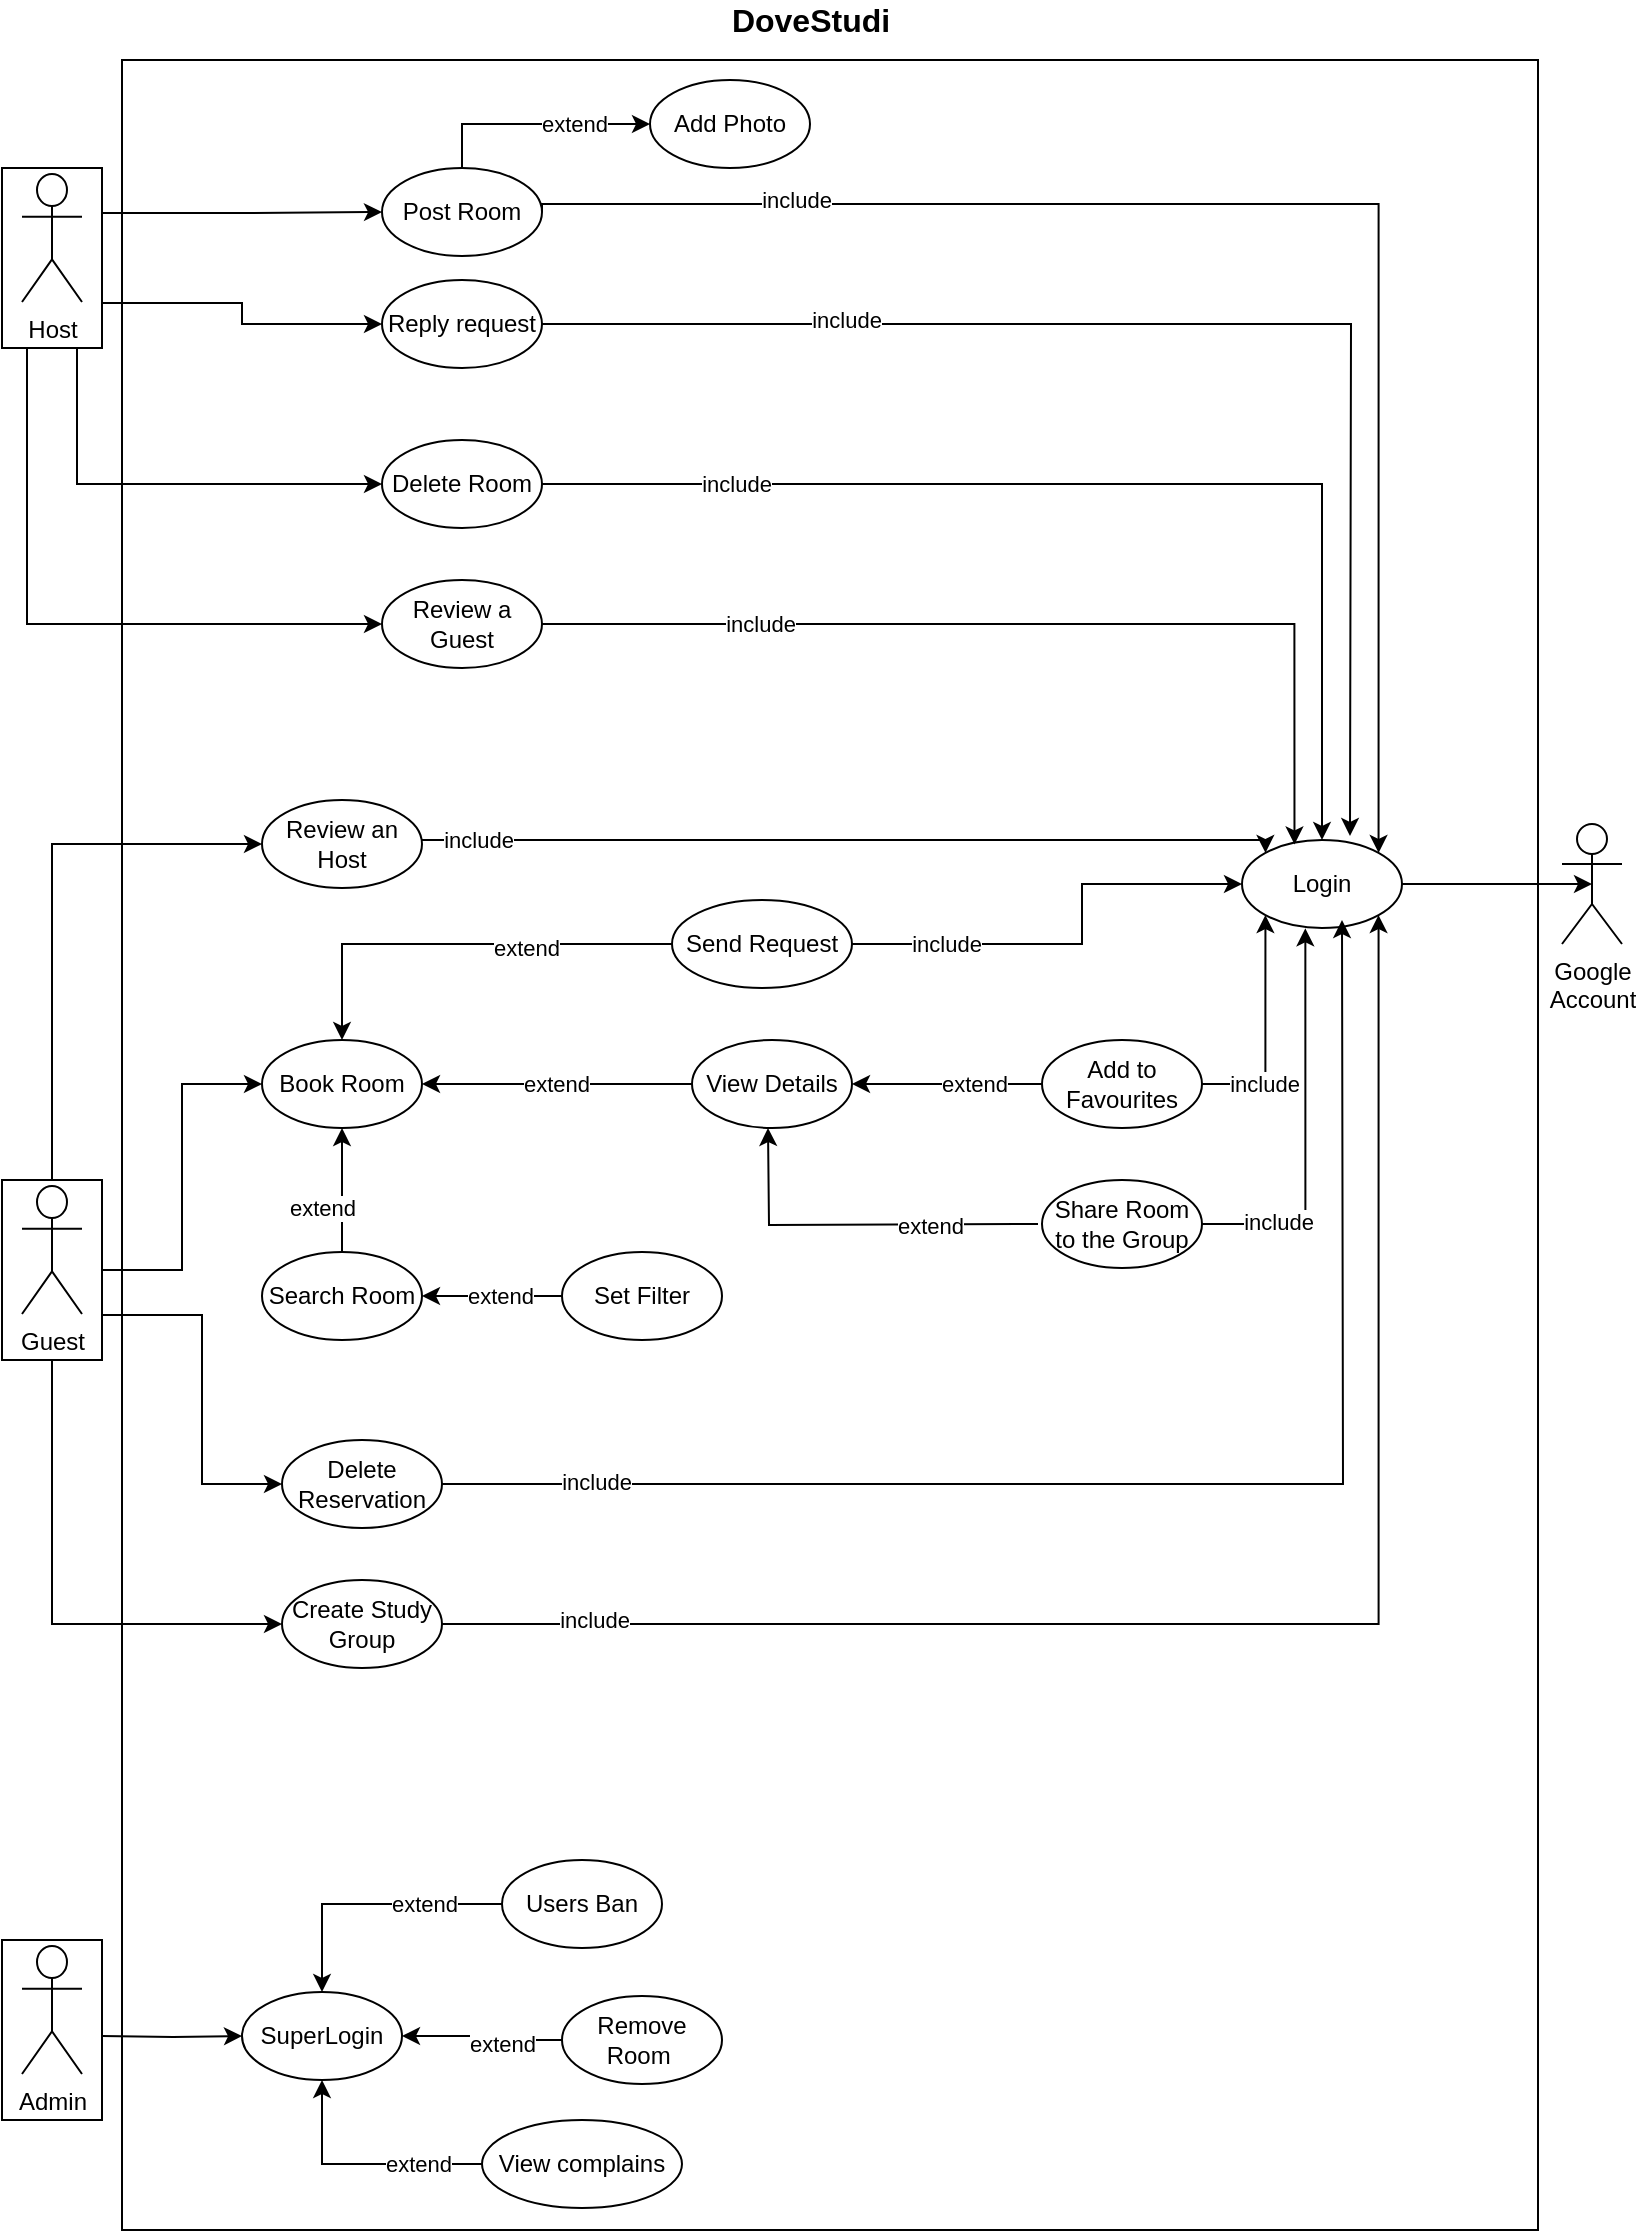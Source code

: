 <mxfile version="13.10.9" type="github">
  <diagram id="S6aOqGhqeq-BG47jcoKl" name="Page-1">
    <mxGraphModel dx="395" dy="223" grid="1" gridSize="10" guides="1" tooltips="1" connect="1" arrows="1" fold="1" page="1" pageScale="1" pageWidth="827" pageHeight="1169" math="0" shadow="0">
      <root>
        <mxCell id="0" />
        <mxCell id="1" parent="0" />
        <mxCell id="Q2K4f21obNatQnWwm_q--11" value="" style="rounded=0;whiteSpace=wrap;html=1;" parent="1" vertex="1">
          <mxGeometry x="70" y="40" width="708" height="1085" as="geometry" />
        </mxCell>
        <mxCell id="Q2K4f21obNatQnWwm_q--146" style="edgeStyle=orthogonalEdgeStyle;rounded=0;orthogonalLoop=1;jettySize=auto;html=1;entryX=0;entryY=0.5;entryDx=0;entryDy=0;exitX=0.75;exitY=0;exitDx=0;exitDy=0;" parent="1" source="RNQDR2XtsP2G8HtWaNHG-30" target="Q2K4f21obNatQnWwm_q--143" edge="1">
          <mxGeometry relative="1" as="geometry">
            <mxPoint x="80" y="150" as="sourcePoint" />
          </mxGeometry>
        </mxCell>
        <mxCell id="oppchM2e3aYntKxN--DW-1" style="edgeStyle=orthogonalEdgeStyle;rounded=0;orthogonalLoop=1;jettySize=auto;html=1;entryX=0;entryY=0.5;entryDx=0;entryDy=0;exitX=0;exitY=0.5;exitDx=0;exitDy=0;" parent="1" source="RNQDR2XtsP2G8HtWaNHG-14" target="Q2K4f21obNatQnWwm_q--95" edge="1">
          <mxGeometry relative="1" as="geometry">
            <mxPoint x="37" y="590" as="sourcePoint" />
            <Array as="points">
              <mxPoint x="35" y="432" />
            </Array>
          </mxGeometry>
        </mxCell>
        <mxCell id="suOXrTceFCORH5XAzuAw-3" style="edgeStyle=orthogonalEdgeStyle;rounded=0;orthogonalLoop=1;jettySize=auto;html=1;entryX=0;entryY=0.5;entryDx=0;entryDy=0;exitX=0.5;exitY=0;exitDx=0;exitDy=0;" parent="1" source="RNQDR2XtsP2G8HtWaNHG-14" target="suOXrTceFCORH5XAzuAw-1" edge="1">
          <mxGeometry relative="1" as="geometry">
            <mxPoint x="80" y="531" as="sourcePoint" />
          </mxGeometry>
        </mxCell>
        <mxCell id="suOXrTceFCORH5XAzuAw-4" style="edgeStyle=orthogonalEdgeStyle;rounded=0;orthogonalLoop=1;jettySize=auto;html=1;entryX=0;entryY=0.5;entryDx=0;entryDy=0;exitX=1;exitY=0.5;exitDx=0;exitDy=0;" parent="1" source="RNQDR2XtsP2G8HtWaNHG-14" target="suOXrTceFCORH5XAzuAw-2" edge="1">
          <mxGeometry relative="1" as="geometry">
            <Array as="points">
              <mxPoint x="35" y="822" />
            </Array>
            <mxPoint x="60" y="760" as="sourcePoint" />
          </mxGeometry>
        </mxCell>
        <mxCell id="suOXrTceFCORH5XAzuAw-35" style="edgeStyle=orthogonalEdgeStyle;rounded=0;orthogonalLoop=1;jettySize=auto;html=1;entryX=0;entryY=0.5;entryDx=0;entryDy=0;exitX=0.75;exitY=0;exitDx=0;exitDy=0;" parent="1" source="RNQDR2XtsP2G8HtWaNHG-14" target="suOXrTceFCORH5XAzuAw-29" edge="1">
          <mxGeometry relative="1" as="geometry">
            <Array as="points">
              <mxPoint x="110" y="668" />
              <mxPoint x="110" y="752" />
            </Array>
            <mxPoint x="60" y="542" as="sourcePoint" />
          </mxGeometry>
        </mxCell>
        <mxCell id="Q2K4f21obNatQnWwm_q--5" value="Google&lt;br&gt;Account" style="shape=umlActor;verticalLabelPosition=bottom;verticalAlign=top;html=1;outlineConnect=0;" parent="1" vertex="1">
          <mxGeometry x="790" y="422" width="30" height="60" as="geometry" />
        </mxCell>
        <mxCell id="Q2K4f21obNatQnWwm_q--25" style="edgeStyle=orthogonalEdgeStyle;rounded=0;orthogonalLoop=1;jettySize=auto;html=1;entryX=0;entryY=0.5;entryDx=0;entryDy=0;exitX=0.5;exitY=0;exitDx=0;exitDy=0;" parent="1" target="Q2K4f21obNatQnWwm_q--24" edge="1">
          <mxGeometry relative="1" as="geometry">
            <mxPoint x="60" y="1028" as="sourcePoint" />
          </mxGeometry>
        </mxCell>
        <mxCell id="Q2K4f21obNatQnWwm_q--24" value="SuperLogin" style="ellipse;whiteSpace=wrap;html=1;" parent="1" vertex="1">
          <mxGeometry x="130" y="1006" width="80" height="44" as="geometry" />
        </mxCell>
        <mxCell id="Q2K4f21obNatQnWwm_q--91" style="edgeStyle=orthogonalEdgeStyle;rounded=0;orthogonalLoop=1;jettySize=auto;html=1;exitX=1;exitY=0.5;exitDx=0;exitDy=0;entryX=0.5;entryY=0.5;entryDx=0;entryDy=0;entryPerimeter=0;" parent="1" source="Q2K4f21obNatQnWwm_q--26" target="Q2K4f21obNatQnWwm_q--5" edge="1">
          <mxGeometry relative="1" as="geometry" />
        </mxCell>
        <mxCell id="Q2K4f21obNatQnWwm_q--26" value="Login" style="ellipse;whiteSpace=wrap;html=1;" parent="1" vertex="1">
          <mxGeometry x="630" y="430" width="80" height="44" as="geometry" />
        </mxCell>
        <mxCell id="Q2K4f21obNatQnWwm_q--42" style="edgeStyle=orthogonalEdgeStyle;rounded=0;orthogonalLoop=1;jettySize=auto;html=1;exitX=0;exitY=0.5;exitDx=0;exitDy=0;" parent="1" source="Q2K4f21obNatQnWwm_q--27" target="Q2K4f21obNatQnWwm_q--24" edge="1">
          <mxGeometry relative="1" as="geometry" />
        </mxCell>
        <mxCell id="Q2K4f21obNatQnWwm_q--50" value="extend" style="edgeLabel;html=1;align=center;verticalAlign=middle;resizable=0;points=[];" parent="Q2K4f21obNatQnWwm_q--42" vertex="1" connectable="0">
          <mxGeometry y="-1" relative="1" as="geometry">
            <mxPoint x="28" y="1" as="offset" />
          </mxGeometry>
        </mxCell>
        <mxCell id="Q2K4f21obNatQnWwm_q--27" value="Users Ban" style="ellipse;whiteSpace=wrap;html=1;" parent="1" vertex="1">
          <mxGeometry x="260" y="940" width="80" height="44" as="geometry" />
        </mxCell>
        <mxCell id="Q2K4f21obNatQnWwm_q--39" style="edgeStyle=orthogonalEdgeStyle;rounded=0;orthogonalLoop=1;jettySize=auto;html=1;exitX=0;exitY=0.5;exitDx=0;exitDy=0;entryX=1;entryY=0.5;entryDx=0;entryDy=0;" parent="1" source="Q2K4f21obNatQnWwm_q--28" target="Q2K4f21obNatQnWwm_q--24" edge="1">
          <mxGeometry relative="1" as="geometry" />
        </mxCell>
        <mxCell id="Q2K4f21obNatQnWwm_q--51" value="extend" style="edgeLabel;html=1;align=center;verticalAlign=middle;resizable=0;points=[];" parent="Q2K4f21obNatQnWwm_q--39" vertex="1" connectable="0">
          <mxGeometry x="-0.26" y="2" relative="1" as="geometry">
            <mxPoint as="offset" />
          </mxGeometry>
        </mxCell>
        <mxCell id="Q2K4f21obNatQnWwm_q--28" value="Remove Room&amp;nbsp;" style="ellipse;whiteSpace=wrap;html=1;" parent="1" vertex="1">
          <mxGeometry x="290" y="1008" width="80" height="44" as="geometry" />
        </mxCell>
        <mxCell id="Q2K4f21obNatQnWwm_q--40" style="edgeStyle=orthogonalEdgeStyle;rounded=0;orthogonalLoop=1;jettySize=auto;html=1;exitX=0;exitY=0.5;exitDx=0;exitDy=0;entryX=0.5;entryY=1;entryDx=0;entryDy=0;" parent="1" source="Q2K4f21obNatQnWwm_q--29" target="Q2K4f21obNatQnWwm_q--24" edge="1">
          <mxGeometry relative="1" as="geometry" />
        </mxCell>
        <mxCell id="Q2K4f21obNatQnWwm_q--52" value="extend" style="edgeLabel;html=1;align=center;verticalAlign=middle;resizable=0;points=[];" parent="Q2K4f21obNatQnWwm_q--40" vertex="1" connectable="0">
          <mxGeometry x="-0.171" y="1" relative="1" as="geometry">
            <mxPoint x="18" y="-1" as="offset" />
          </mxGeometry>
        </mxCell>
        <mxCell id="Q2K4f21obNatQnWwm_q--29" value="View complains" style="ellipse;whiteSpace=wrap;html=1;" parent="1" vertex="1">
          <mxGeometry x="250" y="1070" width="100" height="44" as="geometry" />
        </mxCell>
        <mxCell id="suOXrTceFCORH5XAzuAw-21" style="edgeStyle=orthogonalEdgeStyle;rounded=0;orthogonalLoop=1;jettySize=auto;html=1;exitX=0.5;exitY=0;exitDx=0;exitDy=0;entryX=0.5;entryY=1;entryDx=0;entryDy=0;" parent="1" source="Q2K4f21obNatQnWwm_q--55" target="suOXrTceFCORH5XAzuAw-1" edge="1">
          <mxGeometry relative="1" as="geometry" />
        </mxCell>
        <mxCell id="suOXrTceFCORH5XAzuAw-22" value="extend" style="edgeLabel;html=1;align=center;verticalAlign=middle;resizable=0;points=[];" parent="suOXrTceFCORH5XAzuAw-21" vertex="1" connectable="0">
          <mxGeometry x="-0.248" relative="1" as="geometry">
            <mxPoint x="-10.17" y="1" as="offset" />
          </mxGeometry>
        </mxCell>
        <mxCell id="Q2K4f21obNatQnWwm_q--55" value="Search Room" style="ellipse;whiteSpace=wrap;html=1;" parent="1" vertex="1">
          <mxGeometry x="140" y="636" width="80" height="44" as="geometry" />
        </mxCell>
        <mxCell id="RNQDR2XtsP2G8HtWaNHG-4" value="" style="edgeStyle=orthogonalEdgeStyle;rounded=0;orthogonalLoop=1;jettySize=auto;html=1;" parent="1" source="Q2K4f21obNatQnWwm_q--59" target="Q2K4f21obNatQnWwm_q--55" edge="1">
          <mxGeometry relative="1" as="geometry" />
        </mxCell>
        <mxCell id="RNQDR2XtsP2G8HtWaNHG-11" value="extend" style="edgeLabel;html=1;align=center;verticalAlign=middle;resizable=0;points=[];" parent="RNQDR2XtsP2G8HtWaNHG-4" vertex="1" connectable="0">
          <mxGeometry x="-0.104" relative="1" as="geometry">
            <mxPoint as="offset" />
          </mxGeometry>
        </mxCell>
        <mxCell id="Q2K4f21obNatQnWwm_q--59" value="Set Filter" style="ellipse;whiteSpace=wrap;html=1;" parent="1" vertex="1">
          <mxGeometry x="290" y="636" width="80" height="44" as="geometry" />
        </mxCell>
        <mxCell id="suOXrTceFCORH5XAzuAw-43" style="edgeStyle=orthogonalEdgeStyle;rounded=0;orthogonalLoop=1;jettySize=auto;html=1;exitX=1;exitY=0.5;exitDx=0;exitDy=0;entryX=0.396;entryY=1.004;entryDx=0;entryDy=0;entryPerimeter=0;" parent="1" source="Q2K4f21obNatQnWwm_q--69" target="Q2K4f21obNatQnWwm_q--26" edge="1">
          <mxGeometry relative="1" as="geometry" />
        </mxCell>
        <mxCell id="suOXrTceFCORH5XAzuAw-45" value="include" style="edgeLabel;html=1;align=center;verticalAlign=middle;resizable=0;points=[];" parent="suOXrTceFCORH5XAzuAw-43" vertex="1" connectable="0">
          <mxGeometry x="-0.624" y="1" relative="1" as="geometry">
            <mxPoint as="offset" />
          </mxGeometry>
        </mxCell>
        <mxCell id="RNQDR2XtsP2G8HtWaNHG-8" style="edgeStyle=orthogonalEdgeStyle;rounded=0;orthogonalLoop=1;jettySize=auto;html=1;exitX=0;exitY=0.5;exitDx=0;exitDy=0;entryX=0.5;entryY=1;entryDx=0;entryDy=0;" parent="1" edge="1">
          <mxGeometry relative="1" as="geometry">
            <mxPoint x="528" y="622" as="sourcePoint" />
            <mxPoint x="393" y="574" as="targetPoint" />
          </mxGeometry>
        </mxCell>
        <mxCell id="RNQDR2XtsP2G8HtWaNHG-9" value="extend" style="edgeLabel;html=1;align=center;verticalAlign=middle;resizable=0;points=[];" parent="RNQDR2XtsP2G8HtWaNHG-8" vertex="1" connectable="0">
          <mxGeometry x="-0.41" y="1" relative="1" as="geometry">
            <mxPoint as="offset" />
          </mxGeometry>
        </mxCell>
        <mxCell id="Q2K4f21obNatQnWwm_q--69" value="Share Room&lt;br&gt;to the Group" style="ellipse;whiteSpace=wrap;html=1;" parent="1" vertex="1">
          <mxGeometry x="530" y="600" width="80" height="44" as="geometry" />
        </mxCell>
        <mxCell id="Q2K4f21obNatQnWwm_q--137" style="edgeStyle=orthogonalEdgeStyle;rounded=0;orthogonalLoop=1;jettySize=auto;html=1;exitX=1;exitY=0.5;exitDx=0;exitDy=0;entryX=0;entryY=1;entryDx=0;entryDy=0;" parent="1" source="Q2K4f21obNatQnWwm_q--76" target="Q2K4f21obNatQnWwm_q--26" edge="1">
          <mxGeometry relative="1" as="geometry">
            <Array as="points">
              <mxPoint x="642" y="552" />
            </Array>
          </mxGeometry>
        </mxCell>
        <mxCell id="Q2K4f21obNatQnWwm_q--138" value="include" style="edgeLabel;html=1;align=center;verticalAlign=middle;resizable=0;points=[];" parent="Q2K4f21obNatQnWwm_q--137" vertex="1" connectable="0">
          <mxGeometry x="-0.27" y="1" relative="1" as="geometry">
            <mxPoint y="11" as="offset" />
          </mxGeometry>
        </mxCell>
        <mxCell id="RNQDR2XtsP2G8HtWaNHG-7" style="edgeStyle=orthogonalEdgeStyle;rounded=0;orthogonalLoop=1;jettySize=auto;html=1;exitX=0;exitY=0.5;exitDx=0;exitDy=0;entryX=1;entryY=0.5;entryDx=0;entryDy=0;" parent="1" source="Q2K4f21obNatQnWwm_q--76" target="Q2K4f21obNatQnWwm_q--97" edge="1">
          <mxGeometry relative="1" as="geometry" />
        </mxCell>
        <mxCell id="RNQDR2XtsP2G8HtWaNHG-10" value="extend" style="edgeLabel;html=1;align=center;verticalAlign=middle;resizable=0;points=[];" parent="RNQDR2XtsP2G8HtWaNHG-7" vertex="1" connectable="0">
          <mxGeometry x="-0.284" relative="1" as="geometry">
            <mxPoint as="offset" />
          </mxGeometry>
        </mxCell>
        <mxCell id="Q2K4f21obNatQnWwm_q--76" value="Add to Favourites" style="ellipse;whiteSpace=wrap;html=1;" parent="1" vertex="1">
          <mxGeometry x="530" y="530" width="80" height="44" as="geometry" />
        </mxCell>
        <mxCell id="Q2K4f21obNatQnWwm_q--132" style="edgeStyle=orthogonalEdgeStyle;rounded=0;orthogonalLoop=1;jettySize=auto;html=1;exitX=1;exitY=0.5;exitDx=0;exitDy=0;entryX=0;entryY=0;entryDx=0;entryDy=0;" parent="1" source="Q2K4f21obNatQnWwm_q--95" target="Q2K4f21obNatQnWwm_q--26" edge="1">
          <mxGeometry relative="1" as="geometry">
            <Array as="points">
              <mxPoint x="180" y="432" />
              <mxPoint x="180" y="430" />
              <mxPoint x="642" y="430" />
            </Array>
          </mxGeometry>
        </mxCell>
        <mxCell id="Q2K4f21obNatQnWwm_q--133" value="include" style="edgeLabel;html=1;align=center;verticalAlign=middle;resizable=0;points=[];" parent="Q2K4f21obNatQnWwm_q--132" vertex="1" connectable="0">
          <mxGeometry x="-0.559" y="-4" relative="1" as="geometry">
            <mxPoint x="-3" y="-4" as="offset" />
          </mxGeometry>
        </mxCell>
        <mxCell id="Q2K4f21obNatQnWwm_q--95" value="Review an Host" style="ellipse;whiteSpace=wrap;html=1;" parent="1" vertex="1">
          <mxGeometry x="140" y="410" width="80" height="44" as="geometry" />
        </mxCell>
        <mxCell id="suOXrTceFCORH5XAzuAw-16" style="edgeStyle=orthogonalEdgeStyle;rounded=0;orthogonalLoop=1;jettySize=auto;html=1;exitX=0;exitY=0.5;exitDx=0;exitDy=0;entryX=1;entryY=0.5;entryDx=0;entryDy=0;" parent="1" source="Q2K4f21obNatQnWwm_q--97" target="suOXrTceFCORH5XAzuAw-1" edge="1">
          <mxGeometry relative="1" as="geometry">
            <Array as="points">
              <mxPoint x="360" y="552" />
            </Array>
          </mxGeometry>
        </mxCell>
        <mxCell id="suOXrTceFCORH5XAzuAw-19" value="extend" style="edgeLabel;html=1;align=center;verticalAlign=middle;resizable=0;points=[];" parent="suOXrTceFCORH5XAzuAw-16" vertex="1" connectable="0">
          <mxGeometry x="-0.179" relative="1" as="geometry">
            <mxPoint x="-18.33" as="offset" />
          </mxGeometry>
        </mxCell>
        <mxCell id="Q2K4f21obNatQnWwm_q--97" value="View Details" style="ellipse;whiteSpace=wrap;html=1;" parent="1" vertex="1">
          <mxGeometry x="355" y="530" width="80" height="44" as="geometry" />
        </mxCell>
        <mxCell id="A3zRzVIrhdaoTugr8JHT-1" style="edgeStyle=orthogonalEdgeStyle;rounded=0;orthogonalLoop=1;jettySize=auto;html=1;exitX=1;exitY=0.5;exitDx=0;exitDy=0;entryX=0;entryY=0.5;entryDx=0;entryDy=0;" parent="1" source="Q2K4f21obNatQnWwm_q--57" target="Q2K4f21obNatQnWwm_q--26" edge="1">
          <mxGeometry relative="1" as="geometry">
            <Array as="points">
              <mxPoint x="550" y="482" />
              <mxPoint x="550" y="452" />
            </Array>
          </mxGeometry>
        </mxCell>
        <mxCell id="A3zRzVIrhdaoTugr8JHT-2" value="include" style="edgeLabel;html=1;align=center;verticalAlign=middle;resizable=0;points=[];" parent="A3zRzVIrhdaoTugr8JHT-1" vertex="1" connectable="0">
          <mxGeometry x="-0.372" y="-3" relative="1" as="geometry">
            <mxPoint x="-23.79" y="-3" as="offset" />
          </mxGeometry>
        </mxCell>
        <mxCell id="suOXrTceFCORH5XAzuAw-14" style="edgeStyle=orthogonalEdgeStyle;rounded=0;orthogonalLoop=1;jettySize=auto;html=1;exitX=0;exitY=0.5;exitDx=0;exitDy=0;entryX=0.5;entryY=0;entryDx=0;entryDy=0;" parent="1" source="Q2K4f21obNatQnWwm_q--57" target="suOXrTceFCORH5XAzuAw-1" edge="1">
          <mxGeometry relative="1" as="geometry" />
        </mxCell>
        <mxCell id="suOXrTceFCORH5XAzuAw-15" value="extend" style="edgeLabel;html=1;align=center;verticalAlign=middle;resizable=0;points=[];" parent="suOXrTceFCORH5XAzuAw-14" vertex="1" connectable="0">
          <mxGeometry x="-0.308" y="2" relative="1" as="geometry">
            <mxPoint as="offset" />
          </mxGeometry>
        </mxCell>
        <mxCell id="Q2K4f21obNatQnWwm_q--57" value="Send Request" style="ellipse;whiteSpace=wrap;html=1;" parent="1" vertex="1">
          <mxGeometry x="345" y="460" width="90" height="44" as="geometry" />
        </mxCell>
        <mxCell id="Q2K4f21obNatQnWwm_q--144" style="edgeStyle=orthogonalEdgeStyle;rounded=0;orthogonalLoop=1;jettySize=auto;html=1;entryX=0;entryY=0.5;entryDx=0;entryDy=0;exitX=0.5;exitY=0;exitDx=0;exitDy=0;" parent="1" source="Q2K4f21obNatQnWwm_q--122" target="Q2K4f21obNatQnWwm_q--141" edge="1">
          <mxGeometry relative="1" as="geometry">
            <Array as="points">
              <mxPoint x="240" y="72" />
            </Array>
          </mxGeometry>
        </mxCell>
        <mxCell id="Q2K4f21obNatQnWwm_q--145" value="extend" style="edgeLabel;html=1;align=center;verticalAlign=middle;resizable=0;points=[];" parent="Q2K4f21obNatQnWwm_q--144" vertex="1" connectable="0">
          <mxGeometry x="-0.043" y="1" relative="1" as="geometry">
            <mxPoint x="22.7" y="0.95" as="offset" />
          </mxGeometry>
        </mxCell>
        <mxCell id="Q2K4f21obNatQnWwm_q--151" style="edgeStyle=orthogonalEdgeStyle;rounded=0;orthogonalLoop=1;jettySize=auto;html=1;exitX=1;exitY=0.5;exitDx=0;exitDy=0;entryX=1;entryY=0;entryDx=0;entryDy=0;" parent="1" source="Q2K4f21obNatQnWwm_q--122" target="Q2K4f21obNatQnWwm_q--26" edge="1">
          <mxGeometry relative="1" as="geometry">
            <Array as="points">
              <mxPoint x="699" y="112" />
            </Array>
          </mxGeometry>
        </mxCell>
        <mxCell id="Q2K4f21obNatQnWwm_q--153" value="include" style="edgeLabel;html=1;align=center;verticalAlign=middle;resizable=0;points=[];" parent="Q2K4f21obNatQnWwm_q--151" vertex="1" connectable="0">
          <mxGeometry x="-0.65" y="2" relative="1" as="geometry">
            <mxPoint as="offset" />
          </mxGeometry>
        </mxCell>
        <mxCell id="Q2K4f21obNatQnWwm_q--122" value="Post Room" style="ellipse;whiteSpace=wrap;html=1;" parent="1" vertex="1">
          <mxGeometry x="200" y="94" width="80" height="44" as="geometry" />
        </mxCell>
        <mxCell id="Q2K4f21obNatQnWwm_q--141" value="Add Photo" style="ellipse;whiteSpace=wrap;html=1;" parent="1" vertex="1">
          <mxGeometry x="334" y="50" width="80" height="44" as="geometry" />
        </mxCell>
        <mxCell id="Q2K4f21obNatQnWwm_q--152" style="edgeStyle=orthogonalEdgeStyle;rounded=0;orthogonalLoop=1;jettySize=auto;html=1;exitX=1;exitY=0.5;exitDx=0;exitDy=0;" parent="1" source="Q2K4f21obNatQnWwm_q--143" edge="1">
          <mxGeometry relative="1" as="geometry">
            <mxPoint x="684" y="428" as="targetPoint" />
          </mxGeometry>
        </mxCell>
        <mxCell id="Q2K4f21obNatQnWwm_q--154" value="include" style="edgeLabel;html=1;align=center;verticalAlign=middle;resizable=0;points=[];" parent="Q2K4f21obNatQnWwm_q--152" vertex="1" connectable="0">
          <mxGeometry x="-0.542" y="2" relative="1" as="geometry">
            <mxPoint as="offset" />
          </mxGeometry>
        </mxCell>
        <mxCell id="Q2K4f21obNatQnWwm_q--143" value="Reply request" style="ellipse;whiteSpace=wrap;html=1;" parent="1" vertex="1">
          <mxGeometry x="200" y="150" width="80" height="44" as="geometry" />
        </mxCell>
        <mxCell id="A3zRzVIrhdaoTugr8JHT-3" value="&lt;font style=&quot;font-size: 16px&quot;&gt;&lt;b&gt;DoveStudi&lt;/b&gt;&lt;/font&gt;" style="text;html=1;align=center;verticalAlign=middle;resizable=0;points=[];autosize=1;" parent="1" vertex="1">
          <mxGeometry x="369" y="10" width="90" height="20" as="geometry" />
        </mxCell>
        <mxCell id="oppchM2e3aYntKxN--DW-3" style="edgeStyle=orthogonalEdgeStyle;rounded=0;orthogonalLoop=1;jettySize=auto;html=1;exitX=1;exitY=0.5;exitDx=0;exitDy=0;entryX=0.328;entryY=0.05;entryDx=0;entryDy=0;entryPerimeter=0;" parent="1" source="oppchM2e3aYntKxN--DW-2" target="Q2K4f21obNatQnWwm_q--26" edge="1">
          <mxGeometry relative="1" as="geometry" />
        </mxCell>
        <mxCell id="oppchM2e3aYntKxN--DW-4" value="include" style="edgeLabel;html=1;align=center;verticalAlign=middle;resizable=0;points=[];" parent="oppchM2e3aYntKxN--DW-3" vertex="1" connectable="0">
          <mxGeometry x="-0.552" y="-2" relative="1" as="geometry">
            <mxPoint y="-2" as="offset" />
          </mxGeometry>
        </mxCell>
        <mxCell id="oppchM2e3aYntKxN--DW-2" value="Review a Guest" style="ellipse;whiteSpace=wrap;html=1;" parent="1" vertex="1">
          <mxGeometry x="200" y="300" width="80" height="44" as="geometry" />
        </mxCell>
        <mxCell id="suOXrTceFCORH5XAzuAw-1" value="Book Room" style="ellipse;whiteSpace=wrap;html=1;" parent="1" vertex="1">
          <mxGeometry x="140" y="530" width="80" height="44" as="geometry" />
        </mxCell>
        <mxCell id="suOXrTceFCORH5XAzuAw-40" style="edgeStyle=orthogonalEdgeStyle;rounded=0;orthogonalLoop=1;jettySize=auto;html=1;exitX=1;exitY=0.5;exitDx=0;exitDy=0;entryX=1;entryY=1;entryDx=0;entryDy=0;" parent="1" source="suOXrTceFCORH5XAzuAw-2" target="Q2K4f21obNatQnWwm_q--26" edge="1">
          <mxGeometry relative="1" as="geometry" />
        </mxCell>
        <mxCell id="suOXrTceFCORH5XAzuAw-41" value="include" style="edgeLabel;html=1;align=center;verticalAlign=middle;resizable=0;points=[];" parent="suOXrTceFCORH5XAzuAw-40" vertex="1" connectable="0">
          <mxGeometry x="-0.816" y="2" relative="1" as="geometry">
            <mxPoint as="offset" />
          </mxGeometry>
        </mxCell>
        <mxCell id="suOXrTceFCORH5XAzuAw-2" value="Create Study&lt;br&gt;Group" style="ellipse;whiteSpace=wrap;html=1;" parent="1" vertex="1">
          <mxGeometry x="150" y="800" width="80" height="44" as="geometry" />
        </mxCell>
        <mxCell id="suOXrTceFCORH5XAzuAw-36" style="edgeStyle=orthogonalEdgeStyle;rounded=0;orthogonalLoop=1;jettySize=auto;html=1;exitX=1;exitY=0.5;exitDx=0;exitDy=0;" parent="1" source="suOXrTceFCORH5XAzuAw-29" edge="1">
          <mxGeometry relative="1" as="geometry">
            <mxPoint x="680" y="470" as="targetPoint" />
          </mxGeometry>
        </mxCell>
        <mxCell id="suOXrTceFCORH5XAzuAw-37" value="include" style="edgeLabel;html=1;align=center;verticalAlign=middle;resizable=0;points=[];" parent="suOXrTceFCORH5XAzuAw-36" vertex="1" connectable="0">
          <mxGeometry x="-0.79" y="1" relative="1" as="geometry">
            <mxPoint as="offset" />
          </mxGeometry>
        </mxCell>
        <mxCell id="suOXrTceFCORH5XAzuAw-29" value="Delete Reservation" style="ellipse;whiteSpace=wrap;html=1;" parent="1" vertex="1">
          <mxGeometry x="150" y="730" width="80" height="44" as="geometry" />
        </mxCell>
        <mxCell id="suOXrTceFCORH5XAzuAw-31" style="edgeStyle=orthogonalEdgeStyle;rounded=0;orthogonalLoop=1;jettySize=auto;html=1;exitX=1;exitY=0.5;exitDx=0;exitDy=0;entryX=0.5;entryY=0;entryDx=0;entryDy=0;" parent="1" source="suOXrTceFCORH5XAzuAw-30" target="Q2K4f21obNatQnWwm_q--26" edge="1">
          <mxGeometry relative="1" as="geometry" />
        </mxCell>
        <mxCell id="suOXrTceFCORH5XAzuAw-32" value="include" style="edgeLabel;html=1;align=center;verticalAlign=middle;resizable=0;points=[];" parent="suOXrTceFCORH5XAzuAw-31" vertex="1" connectable="0">
          <mxGeometry x="-0.654" y="-3" relative="1" as="geometry">
            <mxPoint x="-1.67" y="-3" as="offset" />
          </mxGeometry>
        </mxCell>
        <mxCell id="suOXrTceFCORH5XAzuAw-30" value="Delete Room" style="ellipse;whiteSpace=wrap;html=1;" parent="1" vertex="1">
          <mxGeometry x="200" y="230" width="80" height="44" as="geometry" />
        </mxCell>
        <mxCell id="RNQDR2XtsP2G8HtWaNHG-37" style="edgeStyle=orthogonalEdgeStyle;rounded=0;orthogonalLoop=1;jettySize=auto;html=1;exitX=0.25;exitY=0;exitDx=0;exitDy=0;entryX=0;entryY=0.5;entryDx=0;entryDy=0;" parent="1" source="RNQDR2XtsP2G8HtWaNHG-30" target="Q2K4f21obNatQnWwm_q--122" edge="1">
          <mxGeometry relative="1" as="geometry" />
        </mxCell>
        <mxCell id="RNQDR2XtsP2G8HtWaNHG-38" style="edgeStyle=orthogonalEdgeStyle;rounded=0;orthogonalLoop=1;jettySize=auto;html=1;exitX=1;exitY=0.25;exitDx=0;exitDy=0;entryX=0;entryY=0.5;entryDx=0;entryDy=0;" parent="1" source="RNQDR2XtsP2G8HtWaNHG-30" target="suOXrTceFCORH5XAzuAw-30" edge="1">
          <mxGeometry relative="1" as="geometry" />
        </mxCell>
        <mxCell id="RNQDR2XtsP2G8HtWaNHG-39" style="edgeStyle=orthogonalEdgeStyle;rounded=0;orthogonalLoop=1;jettySize=auto;html=1;exitX=1;exitY=0.75;exitDx=0;exitDy=0;entryX=0;entryY=0.5;entryDx=0;entryDy=0;" parent="1" source="RNQDR2XtsP2G8HtWaNHG-30" target="oppchM2e3aYntKxN--DW-2" edge="1">
          <mxGeometry relative="1" as="geometry" />
        </mxCell>
        <mxCell id="RNQDR2XtsP2G8HtWaNHG-29" value="Host" style="shape=umlActor;verticalLabelPosition=bottom;verticalAlign=top;html=1;outlineConnect=0;" parent="1" vertex="1">
          <mxGeometry x="20" y="97" width="30" height="64" as="geometry" />
        </mxCell>
        <mxCell id="RNQDR2XtsP2G8HtWaNHG-30" value="" style="rounded=0;whiteSpace=wrap;html=1;direction=south;fillColor=none;" parent="1" vertex="1">
          <mxGeometry x="10" y="94" width="50" height="90" as="geometry" />
        </mxCell>
        <mxCell id="Q2K4f21obNatQnWwm_q--4" value="Guest" style="shape=umlActor;verticalLabelPosition=bottom;verticalAlign=top;html=1;outlineConnect=0;" parent="1" vertex="1">
          <mxGeometry x="20" y="603" width="30" height="64" as="geometry" />
        </mxCell>
        <mxCell id="RNQDR2XtsP2G8HtWaNHG-14" value="" style="rounded=0;whiteSpace=wrap;html=1;direction=south;fillColor=none;" parent="1" vertex="1">
          <mxGeometry x="10" y="600" width="50" height="90" as="geometry" />
        </mxCell>
        <mxCell id="RNQDR2XtsP2G8HtWaNHG-32" value="" style="group;strokeColor=#000000;" parent="1" vertex="1" connectable="0">
          <mxGeometry x="10" y="980" width="50" height="90" as="geometry" />
        </mxCell>
        <mxCell id="RNQDR2XtsP2G8HtWaNHG-33" value="Admin" style="shape=umlActor;verticalLabelPosition=bottom;verticalAlign=top;html=1;outlineConnect=0;" parent="RNQDR2XtsP2G8HtWaNHG-32" vertex="1">
          <mxGeometry x="10" y="3" width="30" height="64" as="geometry" />
        </mxCell>
        <mxCell id="x8aNUQi9iBIokIvOfFG9-1" value="" style="rounded=0;whiteSpace=wrap;html=1;direction=south;fillColor=none;strokeColor=none;" parent="RNQDR2XtsP2G8HtWaNHG-32" vertex="1">
          <mxGeometry width="50" height="90" as="geometry" />
        </mxCell>
      </root>
    </mxGraphModel>
  </diagram>
</mxfile>
